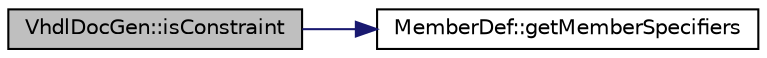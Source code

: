 digraph "VhdlDocGen::isConstraint"
{
 // LATEX_PDF_SIZE
  edge [fontname="Helvetica",fontsize="10",labelfontname="Helvetica",labelfontsize="10"];
  node [fontname="Helvetica",fontsize="10",shape=record];
  rankdir="LR";
  Node1 [label="VhdlDocGen::isConstraint",height=0.2,width=0.4,color="black", fillcolor="grey75", style="filled", fontcolor="black",tooltip=" "];
  Node1 -> Node2 [color="midnightblue",fontsize="10",style="solid"];
  Node2 [label="MemberDef::getMemberSpecifiers",height=0.2,width=0.4,color="black", fillcolor="white", style="filled",URL="$classMemberDef.html#a4458215515338eb7c5597c44d8694e5d",tooltip=" "];
}

